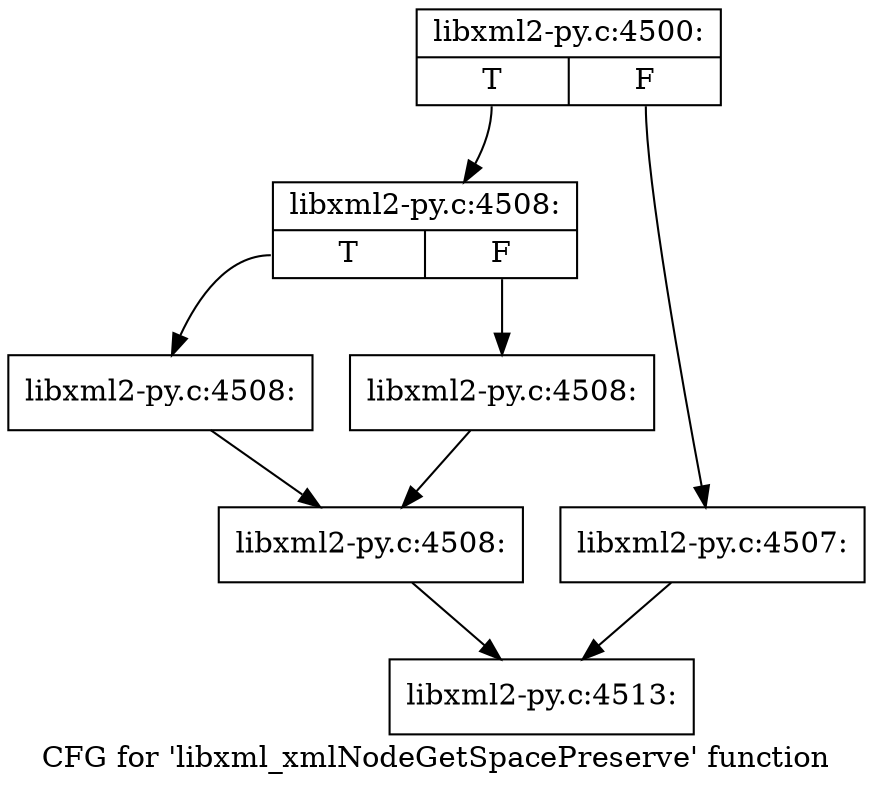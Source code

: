digraph "CFG for 'libxml_xmlNodeGetSpacePreserve' function" {
	label="CFG for 'libxml_xmlNodeGetSpacePreserve' function";

	Node0x404bf30 [shape=record,label="{libxml2-py.c:4500:|{<s0>T|<s1>F}}"];
	Node0x404bf30:s0 -> Node0x404f940;
	Node0x404bf30:s1 -> Node0x404f8f0;
	Node0x404f8f0 [shape=record,label="{libxml2-py.c:4507:}"];
	Node0x404f8f0 -> Node0x404e280;
	Node0x404f940 [shape=record,label="{libxml2-py.c:4508:|{<s0>T|<s1>F}}"];
	Node0x404f940:s0 -> Node0x4050170;
	Node0x404f940:s1 -> Node0x40501c0;
	Node0x4050170 [shape=record,label="{libxml2-py.c:4508:}"];
	Node0x4050170 -> Node0x4050210;
	Node0x40501c0 [shape=record,label="{libxml2-py.c:4508:}"];
	Node0x40501c0 -> Node0x4050210;
	Node0x4050210 [shape=record,label="{libxml2-py.c:4508:}"];
	Node0x4050210 -> Node0x404e280;
	Node0x404e280 [shape=record,label="{libxml2-py.c:4513:}"];
}
